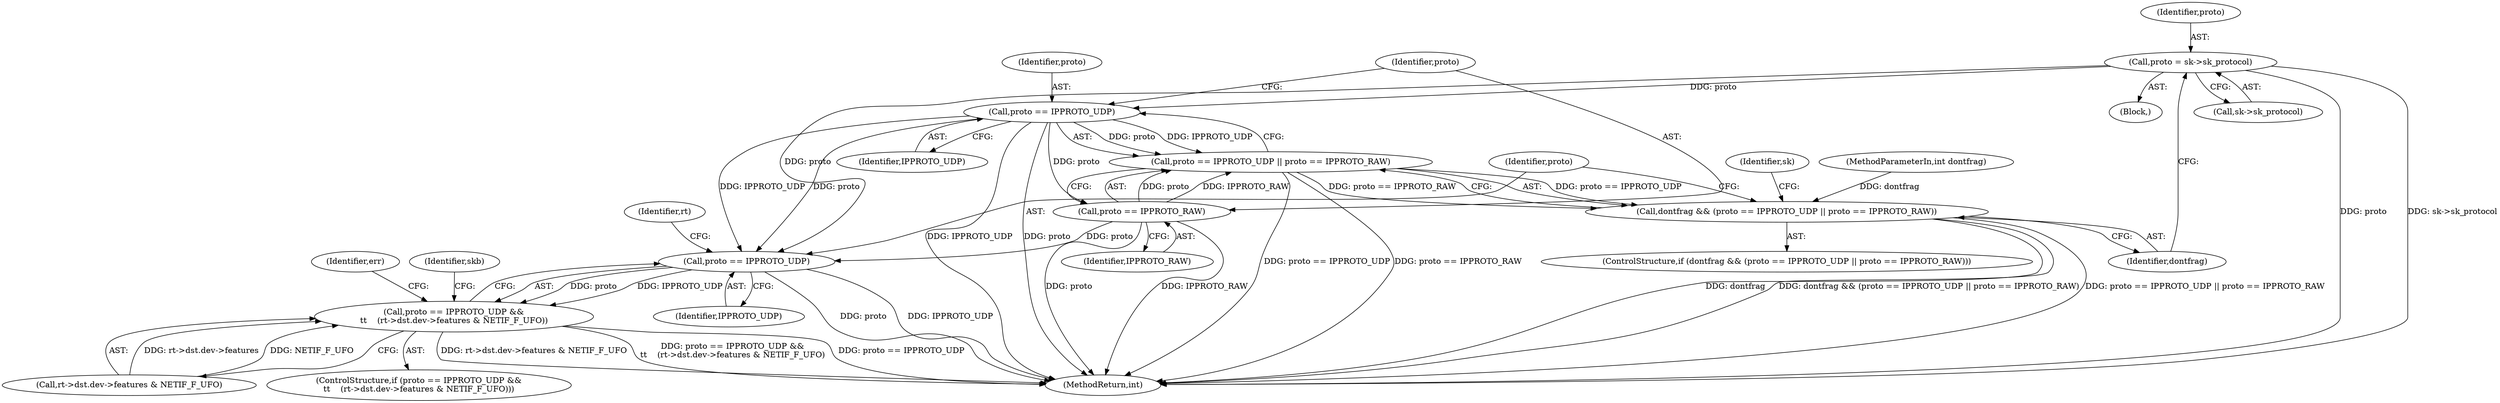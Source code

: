digraph "0_linux_2811ebac2521ceac84f2bdae402455baa6a7fb47@pointer" {
"1000659" [label="(Call,proto = sk->sk_protocol)"];
"1000668" [label="(Call,proto == IPPROTO_UDP)"];
"1000667" [label="(Call,proto == IPPROTO_UDP || proto == IPPROTO_RAW)"];
"1000665" [label="(Call,dontfrag && (proto == IPPROTO_UDP || proto == IPPROTO_RAW))"];
"1000671" [label="(Call,proto == IPPROTO_RAW)"];
"1000686" [label="(Call,proto == IPPROTO_UDP)"];
"1000685" [label="(Call,proto == IPPROTO_UDP &&\n\t\t    (rt->dst.dev->features & NETIF_F_UFO))"];
"1000673" [label="(Identifier,IPPROTO_RAW)"];
"1000667" [label="(Call,proto == IPPROTO_UDP || proto == IPPROTO_RAW)"];
"1000689" [label="(Call,rt->dst.dev->features & NETIF_F_UFO)"];
"1000686" [label="(Call,proto == IPPROTO_UDP)"];
"1000661" [label="(Call,sk->sk_protocol)"];
"1000665" [label="(Call,dontfrag && (proto == IPPROTO_UDP || proto == IPPROTO_RAW))"];
"1000671" [label="(Call,proto == IPPROTO_RAW)"];
"1000676" [label="(Identifier,sk)"];
"1000668" [label="(Call,proto == IPPROTO_UDP)"];
"1000672" [label="(Identifier,proto)"];
"1000657" [label="(Block,)"];
"1000659" [label="(Call,proto = sk->sk_protocol)"];
"1000688" [label="(Identifier,IPPROTO_UDP)"];
"1000127" [label="(MethodParameterIn,int dontfrag)"];
"1000670" [label="(Identifier,IPPROTO_UDP)"];
"1000687" [label="(Identifier,proto)"];
"1000693" [label="(Identifier,rt)"];
"1001333" [label="(MethodReturn,int)"];
"1000700" [label="(Identifier,err)"];
"1000720" [label="(Identifier,skb)"];
"1000684" [label="(ControlStructure,if (proto == IPPROTO_UDP &&\n\t\t    (rt->dst.dev->features & NETIF_F_UFO)))"];
"1000660" [label="(Identifier,proto)"];
"1000666" [label="(Identifier,dontfrag)"];
"1000669" [label="(Identifier,proto)"];
"1000685" [label="(Call,proto == IPPROTO_UDP &&\n\t\t    (rt->dst.dev->features & NETIF_F_UFO))"];
"1000664" [label="(ControlStructure,if (dontfrag && (proto == IPPROTO_UDP || proto == IPPROTO_RAW)))"];
"1000659" -> "1000657"  [label="AST: "];
"1000659" -> "1000661"  [label="CFG: "];
"1000660" -> "1000659"  [label="AST: "];
"1000661" -> "1000659"  [label="AST: "];
"1000666" -> "1000659"  [label="CFG: "];
"1000659" -> "1001333"  [label="DDG: proto"];
"1000659" -> "1001333"  [label="DDG: sk->sk_protocol"];
"1000659" -> "1000668"  [label="DDG: proto"];
"1000659" -> "1000686"  [label="DDG: proto"];
"1000668" -> "1000667"  [label="AST: "];
"1000668" -> "1000670"  [label="CFG: "];
"1000669" -> "1000668"  [label="AST: "];
"1000670" -> "1000668"  [label="AST: "];
"1000672" -> "1000668"  [label="CFG: "];
"1000667" -> "1000668"  [label="CFG: "];
"1000668" -> "1001333"  [label="DDG: IPPROTO_UDP"];
"1000668" -> "1001333"  [label="DDG: proto"];
"1000668" -> "1000667"  [label="DDG: proto"];
"1000668" -> "1000667"  [label="DDG: IPPROTO_UDP"];
"1000668" -> "1000671"  [label="DDG: proto"];
"1000668" -> "1000686"  [label="DDG: proto"];
"1000668" -> "1000686"  [label="DDG: IPPROTO_UDP"];
"1000667" -> "1000665"  [label="AST: "];
"1000667" -> "1000671"  [label="CFG: "];
"1000671" -> "1000667"  [label="AST: "];
"1000665" -> "1000667"  [label="CFG: "];
"1000667" -> "1001333"  [label="DDG: proto == IPPROTO_UDP"];
"1000667" -> "1001333"  [label="DDG: proto == IPPROTO_RAW"];
"1000667" -> "1000665"  [label="DDG: proto == IPPROTO_UDP"];
"1000667" -> "1000665"  [label="DDG: proto == IPPROTO_RAW"];
"1000671" -> "1000667"  [label="DDG: proto"];
"1000671" -> "1000667"  [label="DDG: IPPROTO_RAW"];
"1000665" -> "1000664"  [label="AST: "];
"1000665" -> "1000666"  [label="CFG: "];
"1000666" -> "1000665"  [label="AST: "];
"1000676" -> "1000665"  [label="CFG: "];
"1000687" -> "1000665"  [label="CFG: "];
"1000665" -> "1001333"  [label="DDG: dontfrag"];
"1000665" -> "1001333"  [label="DDG: dontfrag && (proto == IPPROTO_UDP || proto == IPPROTO_RAW)"];
"1000665" -> "1001333"  [label="DDG: proto == IPPROTO_UDP || proto == IPPROTO_RAW"];
"1000127" -> "1000665"  [label="DDG: dontfrag"];
"1000671" -> "1000673"  [label="CFG: "];
"1000672" -> "1000671"  [label="AST: "];
"1000673" -> "1000671"  [label="AST: "];
"1000671" -> "1001333"  [label="DDG: proto"];
"1000671" -> "1001333"  [label="DDG: IPPROTO_RAW"];
"1000671" -> "1000686"  [label="DDG: proto"];
"1000686" -> "1000685"  [label="AST: "];
"1000686" -> "1000688"  [label="CFG: "];
"1000687" -> "1000686"  [label="AST: "];
"1000688" -> "1000686"  [label="AST: "];
"1000693" -> "1000686"  [label="CFG: "];
"1000685" -> "1000686"  [label="CFG: "];
"1000686" -> "1001333"  [label="DDG: proto"];
"1000686" -> "1001333"  [label="DDG: IPPROTO_UDP"];
"1000686" -> "1000685"  [label="DDG: proto"];
"1000686" -> "1000685"  [label="DDG: IPPROTO_UDP"];
"1000685" -> "1000684"  [label="AST: "];
"1000685" -> "1000689"  [label="CFG: "];
"1000689" -> "1000685"  [label="AST: "];
"1000700" -> "1000685"  [label="CFG: "];
"1000720" -> "1000685"  [label="CFG: "];
"1000685" -> "1001333"  [label="DDG: rt->dst.dev->features & NETIF_F_UFO"];
"1000685" -> "1001333"  [label="DDG: proto == IPPROTO_UDP &&\n\t\t    (rt->dst.dev->features & NETIF_F_UFO)"];
"1000685" -> "1001333"  [label="DDG: proto == IPPROTO_UDP"];
"1000689" -> "1000685"  [label="DDG: rt->dst.dev->features"];
"1000689" -> "1000685"  [label="DDG: NETIF_F_UFO"];
}
